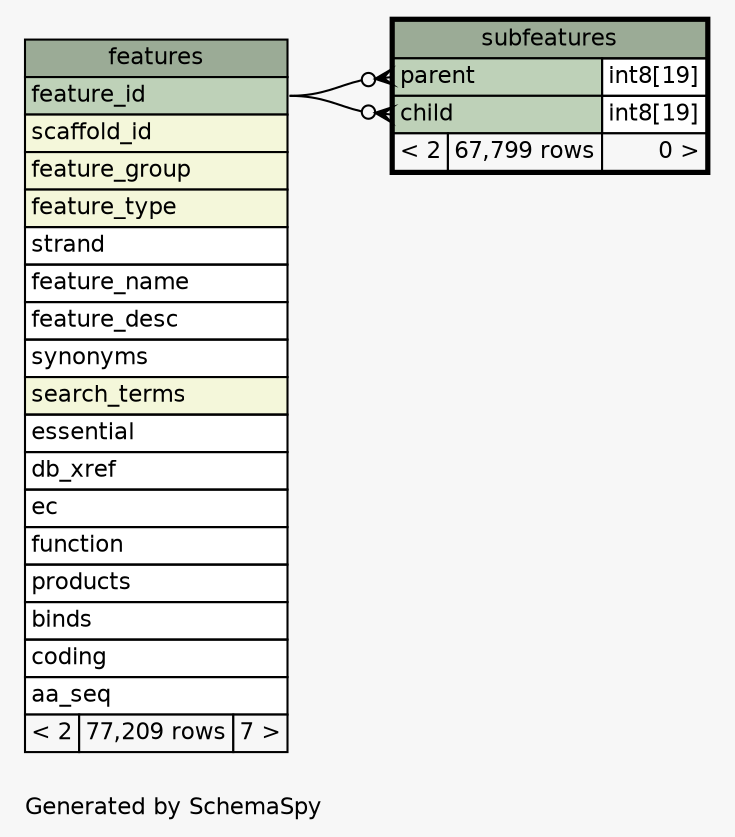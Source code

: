 // dot 2.28.0 on Mac OS X 10.12.4
// SchemaSpy rev 590
digraph "oneDegreeRelationshipsDiagram" {
  graph [
    rankdir="RL"
    bgcolor="#f7f7f7"
    label="\nGenerated by SchemaSpy"
    labeljust="l"
    nodesep="0.18"
    ranksep="0.46"
    fontname="Helvetica"
    fontsize="11"
  ];
  node [
    fontname="Helvetica"
    fontsize="11"
    shape="plaintext"
  ];
  edge [
    arrowsize="0.8"
  ];
  "subfeatures":"child":w -> "features":"feature_id":e [arrowhead=none dir=back arrowtail=crowodot];
  "subfeatures":"parent":w -> "features":"feature_id":e [arrowhead=none dir=back arrowtail=crowodot];
  "features" [
    label=<
    <TABLE BORDER="0" CELLBORDER="1" CELLSPACING="0" BGCOLOR="#ffffff">
      <TR><TD COLSPAN="3" BGCOLOR="#9bab96" ALIGN="CENTER">features</TD></TR>
      <TR><TD PORT="feature_id" COLSPAN="3" BGCOLOR="#bed1b8" ALIGN="LEFT">feature_id</TD></TR>
      <TR><TD PORT="scaffold_id" COLSPAN="3" BGCOLOR="#f4f7da" ALIGN="LEFT">scaffold_id</TD></TR>
      <TR><TD PORT="feature_group" COLSPAN="3" BGCOLOR="#f4f7da" ALIGN="LEFT">feature_group</TD></TR>
      <TR><TD PORT="feature_type" COLSPAN="3" BGCOLOR="#f4f7da" ALIGN="LEFT">feature_type</TD></TR>
      <TR><TD PORT="strand" COLSPAN="3" ALIGN="LEFT">strand</TD></TR>
      <TR><TD PORT="feature_name" COLSPAN="3" ALIGN="LEFT">feature_name</TD></TR>
      <TR><TD PORT="feature_desc" COLSPAN="3" ALIGN="LEFT">feature_desc</TD></TR>
      <TR><TD PORT="synonyms" COLSPAN="3" ALIGN="LEFT">synonyms</TD></TR>
      <TR><TD PORT="search_terms" COLSPAN="3" BGCOLOR="#f4f7da" ALIGN="LEFT">search_terms</TD></TR>
      <TR><TD PORT="essential" COLSPAN="3" ALIGN="LEFT">essential</TD></TR>
      <TR><TD PORT="db_xref" COLSPAN="3" ALIGN="LEFT">db_xref</TD></TR>
      <TR><TD PORT="ec" COLSPAN="3" ALIGN="LEFT">ec</TD></TR>
      <TR><TD PORT="function" COLSPAN="3" ALIGN="LEFT">function</TD></TR>
      <TR><TD PORT="products" COLSPAN="3" ALIGN="LEFT">products</TD></TR>
      <TR><TD PORT="binds" COLSPAN="3" ALIGN="LEFT">binds</TD></TR>
      <TR><TD PORT="coding" COLSPAN="3" ALIGN="LEFT">coding</TD></TR>
      <TR><TD PORT="aa_seq" COLSPAN="3" ALIGN="LEFT">aa_seq</TD></TR>
      <TR><TD ALIGN="LEFT" BGCOLOR="#f7f7f7">&lt; 2</TD><TD ALIGN="RIGHT" BGCOLOR="#f7f7f7">77,209 rows</TD><TD ALIGN="RIGHT" BGCOLOR="#f7f7f7">7 &gt;</TD></TR>
    </TABLE>>
    URL="features.html"
    tooltip="features"
  ];
  "subfeatures" [
    label=<
    <TABLE BORDER="2" CELLBORDER="1" CELLSPACING="0" BGCOLOR="#ffffff">
      <TR><TD COLSPAN="3" BGCOLOR="#9bab96" ALIGN="CENTER">subfeatures</TD></TR>
      <TR><TD PORT="parent" COLSPAN="2" BGCOLOR="#bed1b8" ALIGN="LEFT">parent</TD><TD PORT="parent.type" ALIGN="LEFT">int8[19]</TD></TR>
      <TR><TD PORT="child" COLSPAN="2" BGCOLOR="#bed1b8" ALIGN="LEFT">child</TD><TD PORT="child.type" ALIGN="LEFT">int8[19]</TD></TR>
      <TR><TD ALIGN="LEFT" BGCOLOR="#f7f7f7">&lt; 2</TD><TD ALIGN="RIGHT" BGCOLOR="#f7f7f7">67,799 rows</TD><TD ALIGN="RIGHT" BGCOLOR="#f7f7f7">0 &gt;</TD></TR>
    </TABLE>>
    URL="subfeatures.html"
    tooltip="subfeatures"
  ];
}
